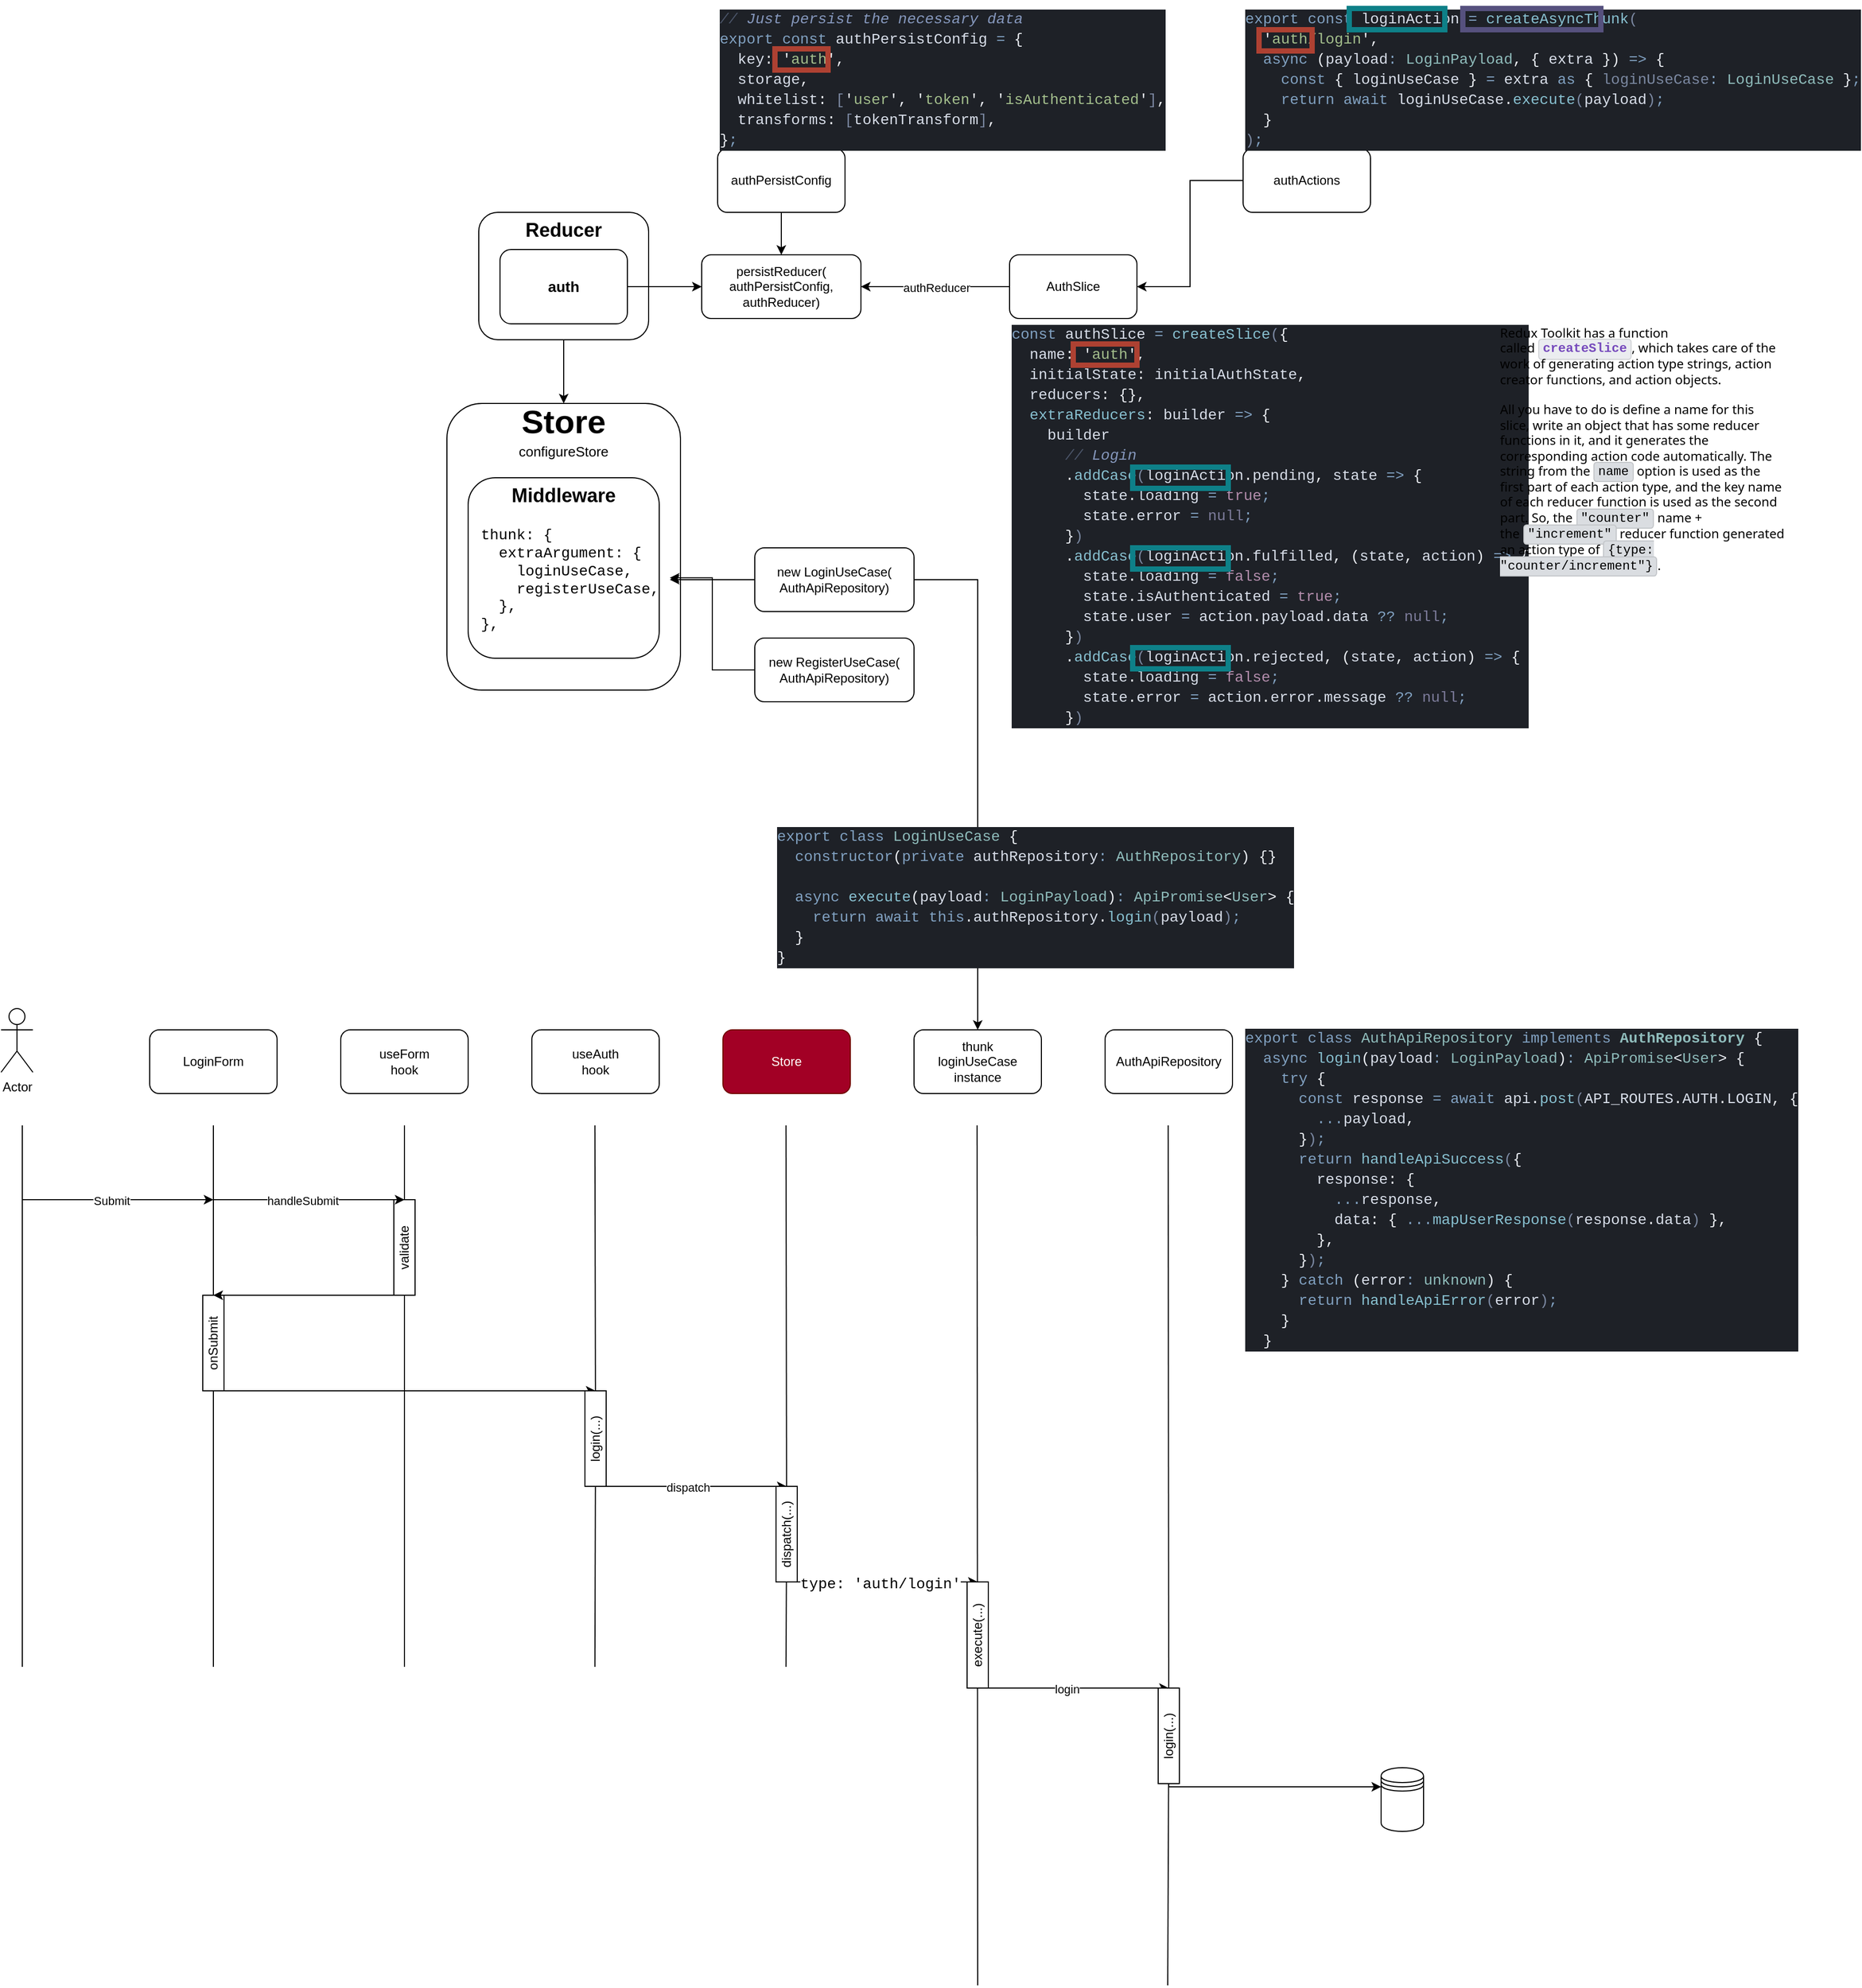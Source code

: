<mxfile version="27.0.9">
  <diagram name="Page-1" id="r7LwVea45-ziTJ3iF5NH">
    <mxGraphModel dx="1942" dy="3618" grid="1" gridSize="10" guides="1" tooltips="1" connect="1" arrows="1" fold="1" page="1" pageScale="1" pageWidth="827" pageHeight="1169" math="0" shadow="0">
      <root>
        <mxCell id="0" />
        <mxCell id="1" parent="0" />
        <mxCell id="aeGjRWzs8yw3ERXhmYGt-78" style="edgeStyle=orthogonalEdgeStyle;rounded=0;orthogonalLoop=1;jettySize=auto;html=1;exitX=1;exitY=0.5;exitDx=0;exitDy=0;" edge="1" parent="1" source="aeGjRWzs8yw3ERXhmYGt-46" target="aeGjRWzs8yw3ERXhmYGt-24">
          <mxGeometry relative="1" as="geometry" />
        </mxCell>
        <mxCell id="aeGjRWzs8yw3ERXhmYGt-1" value="useForm&lt;br&gt;hook" style="rounded=1;whiteSpace=wrap;html=1;" vertex="1" parent="1">
          <mxGeometry x="440" y="120" width="120" height="60" as="geometry" />
        </mxCell>
        <mxCell id="aeGjRWzs8yw3ERXhmYGt-2" value="Actor" style="shape=umlActor;verticalLabelPosition=bottom;verticalAlign=top;html=1;outlineConnect=0;" vertex="1" parent="1">
          <mxGeometry x="120" y="100" width="30" height="60" as="geometry" />
        </mxCell>
        <mxCell id="aeGjRWzs8yw3ERXhmYGt-4" value="" style="endArrow=none;html=1;rounded=0;" edge="1" parent="1">
          <mxGeometry width="50" height="50" relative="1" as="geometry">
            <mxPoint x="500" y="720" as="sourcePoint" />
            <mxPoint x="500" y="210" as="targetPoint" />
          </mxGeometry>
        </mxCell>
        <mxCell id="aeGjRWzs8yw3ERXhmYGt-3" value="" style="endArrow=none;html=1;rounded=0;" edge="1" parent="1" source="aeGjRWzs8yw3ERXhmYGt-13">
          <mxGeometry width="50" height="50" relative="1" as="geometry">
            <mxPoint x="320" y="720" as="sourcePoint" />
            <mxPoint x="320" y="210" as="targetPoint" />
          </mxGeometry>
        </mxCell>
        <mxCell id="aeGjRWzs8yw3ERXhmYGt-5" value="" style="endArrow=none;html=1;rounded=0;" edge="1" parent="1">
          <mxGeometry width="50" height="50" relative="1" as="geometry">
            <mxPoint x="140" y="720" as="sourcePoint" />
            <mxPoint x="140" y="210" as="targetPoint" />
          </mxGeometry>
        </mxCell>
        <mxCell id="aeGjRWzs8yw3ERXhmYGt-6" value="" style="endArrow=classic;html=1;rounded=0;" edge="1" parent="1">
          <mxGeometry width="50" height="50" relative="1" as="geometry">
            <mxPoint x="140" y="280" as="sourcePoint" />
            <mxPoint x="320" y="280" as="targetPoint" />
          </mxGeometry>
        </mxCell>
        <mxCell id="aeGjRWzs8yw3ERXhmYGt-7" value="Submit" style="edgeLabel;html=1;align=center;verticalAlign=middle;resizable=0;points=[];" vertex="1" connectable="0" parent="aeGjRWzs8yw3ERXhmYGt-6">
          <mxGeometry x="-0.067" y="-1" relative="1" as="geometry">
            <mxPoint as="offset" />
          </mxGeometry>
        </mxCell>
        <mxCell id="aeGjRWzs8yw3ERXhmYGt-8" value="LoginForm" style="rounded=1;whiteSpace=wrap;html=1;" vertex="1" parent="1">
          <mxGeometry x="260" y="120" width="120" height="60" as="geometry" />
        </mxCell>
        <mxCell id="aeGjRWzs8yw3ERXhmYGt-9" value="validate" style="rounded=0;whiteSpace=wrap;html=1;horizontal=0;" vertex="1" parent="1">
          <mxGeometry x="490" y="280" width="20" height="90" as="geometry" />
        </mxCell>
        <mxCell id="aeGjRWzs8yw3ERXhmYGt-10" value="" style="endArrow=classic;html=1;rounded=0;" edge="1" parent="1">
          <mxGeometry width="50" height="50" relative="1" as="geometry">
            <mxPoint x="320" y="280" as="sourcePoint" />
            <mxPoint x="500" y="280" as="targetPoint" />
          </mxGeometry>
        </mxCell>
        <mxCell id="aeGjRWzs8yw3ERXhmYGt-11" value="handleSubmit" style="edgeLabel;html=1;align=center;verticalAlign=middle;resizable=0;points=[];" vertex="1" connectable="0" parent="aeGjRWzs8yw3ERXhmYGt-10">
          <mxGeometry x="-0.067" y="-1" relative="1" as="geometry">
            <mxPoint as="offset" />
          </mxGeometry>
        </mxCell>
        <mxCell id="aeGjRWzs8yw3ERXhmYGt-12" value="" style="endArrow=none;html=1;rounded=0;" edge="1" parent="1" target="aeGjRWzs8yw3ERXhmYGt-13">
          <mxGeometry width="50" height="50" relative="1" as="geometry">
            <mxPoint x="320" y="720" as="sourcePoint" />
            <mxPoint x="320" y="210" as="targetPoint" />
          </mxGeometry>
        </mxCell>
        <mxCell id="aeGjRWzs8yw3ERXhmYGt-13" value="onSubmit" style="rounded=0;whiteSpace=wrap;html=1;horizontal=0;" vertex="1" parent="1">
          <mxGeometry x="310" y="370" width="20" height="90" as="geometry" />
        </mxCell>
        <mxCell id="aeGjRWzs8yw3ERXhmYGt-14" value="" style="endArrow=classic;html=1;rounded=0;exitX=0.5;exitY=1;exitDx=0;exitDy=0;" edge="1" parent="1" source="aeGjRWzs8yw3ERXhmYGt-13">
          <mxGeometry width="50" height="50" relative="1" as="geometry">
            <mxPoint x="270" y="280" as="sourcePoint" />
            <mxPoint x="680" y="460" as="targetPoint" />
          </mxGeometry>
        </mxCell>
        <mxCell id="aeGjRWzs8yw3ERXhmYGt-16" value="useAuth&lt;br&gt;hook" style="rounded=1;whiteSpace=wrap;html=1;" vertex="1" parent="1">
          <mxGeometry x="620" y="120" width="120" height="60" as="geometry" />
        </mxCell>
        <mxCell id="aeGjRWzs8yw3ERXhmYGt-17" value="" style="endArrow=none;html=1;rounded=0;" edge="1" parent="1" source="aeGjRWzs8yw3ERXhmYGt-81">
          <mxGeometry width="50" height="50" relative="1" as="geometry">
            <mxPoint x="679.41" y="720" as="sourcePoint" />
            <mxPoint x="679.41" y="210" as="targetPoint" />
          </mxGeometry>
        </mxCell>
        <mxCell id="aeGjRWzs8yw3ERXhmYGt-19" value="" style="endArrow=classic;html=1;rounded=0;" edge="1" parent="1">
          <mxGeometry width="50" height="50" relative="1" as="geometry">
            <mxPoint x="680" y="550" as="sourcePoint" />
            <mxPoint x="860" y="550" as="targetPoint" />
          </mxGeometry>
        </mxCell>
        <mxCell id="aeGjRWzs8yw3ERXhmYGt-94" value="dispatch" style="edgeLabel;html=1;align=center;verticalAlign=middle;resizable=0;points=[];" vertex="1" connectable="0" parent="aeGjRWzs8yw3ERXhmYGt-19">
          <mxGeometry x="-0.033" y="-1" relative="1" as="geometry">
            <mxPoint as="offset" />
          </mxGeometry>
        </mxCell>
        <mxCell id="aeGjRWzs8yw3ERXhmYGt-24" value="thunk&lt;br&gt;loginUseCase instance" style="rounded=1;whiteSpace=wrap;html=1;" vertex="1" parent="1">
          <mxGeometry x="980" y="120" width="120" height="60" as="geometry" />
        </mxCell>
        <mxCell id="aeGjRWzs8yw3ERXhmYGt-25" value="" style="endArrow=none;html=1;rounded=0;" edge="1" parent="1">
          <mxGeometry width="50" height="50" relative="1" as="geometry">
            <mxPoint x="1040" y="1020" as="sourcePoint" />
            <mxPoint x="1039.41" y="210" as="targetPoint" />
          </mxGeometry>
        </mxCell>
        <mxCell id="aeGjRWzs8yw3ERXhmYGt-26" value="AuthApiRepository" style="rounded=1;whiteSpace=wrap;html=1;" vertex="1" parent="1">
          <mxGeometry x="1160" y="120" width="120" height="60" as="geometry" />
        </mxCell>
        <mxCell id="aeGjRWzs8yw3ERXhmYGt-27" value="" style="endArrow=none;html=1;rounded=0;" edge="1" parent="1" source="aeGjRWzs8yw3ERXhmYGt-89">
          <mxGeometry width="50" height="50" relative="1" as="geometry">
            <mxPoint x="1219" y="1020" as="sourcePoint" />
            <mxPoint x="1219.41" y="210" as="targetPoint" />
          </mxGeometry>
        </mxCell>
        <mxCell id="aeGjRWzs8yw3ERXhmYGt-28" value="" style="endArrow=classic;html=1;rounded=0;" edge="1" parent="1">
          <mxGeometry width="50" height="50" relative="1" as="geometry">
            <mxPoint x="1040" y="740" as="sourcePoint" />
            <mxPoint x="1220" y="740" as="targetPoint" />
          </mxGeometry>
        </mxCell>
        <mxCell id="aeGjRWzs8yw3ERXhmYGt-29" value="login" style="edgeLabel;html=1;align=center;verticalAlign=middle;resizable=0;points=[];" vertex="1" connectable="0" parent="aeGjRWzs8yw3ERXhmYGt-28">
          <mxGeometry x="-0.067" y="-1" relative="1" as="geometry">
            <mxPoint as="offset" />
          </mxGeometry>
        </mxCell>
        <mxCell id="aeGjRWzs8yw3ERXhmYGt-30" value="" style="endArrow=classic;html=1;rounded=0;exitX=0.5;exitY=1;exitDx=0;exitDy=0;" edge="1" parent="1" source="aeGjRWzs8yw3ERXhmYGt-9">
          <mxGeometry width="50" height="50" relative="1" as="geometry">
            <mxPoint x="500" y="370" as="sourcePoint" />
            <mxPoint x="320" y="370" as="targetPoint" />
          </mxGeometry>
        </mxCell>
        <mxCell id="aeGjRWzs8yw3ERXhmYGt-32" style="edgeStyle=orthogonalEdgeStyle;rounded=0;orthogonalLoop=1;jettySize=auto;html=1;exitX=0;exitY=0.5;exitDx=0;exitDy=0;entryX=1;entryY=0.5;entryDx=0;entryDy=0;" edge="1" parent="1" source="aeGjRWzs8yw3ERXhmYGt-34" target="aeGjRWzs8yw3ERXhmYGt-38">
          <mxGeometry relative="1" as="geometry" />
        </mxCell>
        <mxCell id="aeGjRWzs8yw3ERXhmYGt-33" value="authReducer" style="edgeLabel;html=1;align=center;verticalAlign=middle;resizable=0;points=[];" vertex="1" connectable="0" parent="aeGjRWzs8yw3ERXhmYGt-32">
          <mxGeometry x="-0.014" y="1" relative="1" as="geometry">
            <mxPoint as="offset" />
          </mxGeometry>
        </mxCell>
        <mxCell id="aeGjRWzs8yw3ERXhmYGt-34" value="AuthSlice" style="rounded=1;whiteSpace=wrap;html=1;" vertex="1" parent="1">
          <mxGeometry x="1070" y="-610" width="120" height="60" as="geometry" />
        </mxCell>
        <mxCell id="aeGjRWzs8yw3ERXhmYGt-35" style="edgeStyle=orthogonalEdgeStyle;rounded=0;orthogonalLoop=1;jettySize=auto;html=1;exitX=0.5;exitY=1;exitDx=0;exitDy=0;entryX=0.5;entryY=0;entryDx=0;entryDy=0;" edge="1" parent="1" source="aeGjRWzs8yw3ERXhmYGt-36" target="aeGjRWzs8yw3ERXhmYGt-38">
          <mxGeometry relative="1" as="geometry" />
        </mxCell>
        <mxCell id="aeGjRWzs8yw3ERXhmYGt-36" value="authPersistConfig" style="rounded=1;whiteSpace=wrap;html=1;" vertex="1" parent="1">
          <mxGeometry x="795" y="-710" width="120" height="60" as="geometry" />
        </mxCell>
        <mxCell id="aeGjRWzs8yw3ERXhmYGt-37" value="&lt;div style=&quot;line-height: 70%;&quot;&gt;Store&lt;br&gt;&lt;font style=&quot;font-size: 13px; font-weight: normal; line-height: 70%;&quot;&gt;configureStore&lt;/font&gt;&lt;/div&gt;" style="rounded=1;whiteSpace=wrap;html=1;verticalAlign=top;fontStyle=1;fontSize=31;" vertex="1" parent="1">
          <mxGeometry x="540" y="-470" width="220" height="270" as="geometry" />
        </mxCell>
        <mxCell id="aeGjRWzs8yw3ERXhmYGt-38" value="persistReducer(&lt;br&gt;authPersistConfig,&lt;br&gt;authReducer)" style="rounded=1;whiteSpace=wrap;html=1;" vertex="1" parent="1">
          <mxGeometry x="780" y="-610" width="150" height="60" as="geometry" />
        </mxCell>
        <mxCell id="aeGjRWzs8yw3ERXhmYGt-39" style="edgeStyle=orthogonalEdgeStyle;rounded=0;orthogonalLoop=1;jettySize=auto;html=1;exitX=0.5;exitY=1;exitDx=0;exitDy=0;entryX=0.5;entryY=0;entryDx=0;entryDy=0;" edge="1" parent="1" source="aeGjRWzs8yw3ERXhmYGt-40" target="aeGjRWzs8yw3ERXhmYGt-37">
          <mxGeometry relative="1" as="geometry" />
        </mxCell>
        <mxCell id="aeGjRWzs8yw3ERXhmYGt-40" value="Reducer" style="rounded=1;whiteSpace=wrap;html=1;verticalAlign=top;fontStyle=1;fontSize=18;" vertex="1" parent="1">
          <mxGeometry x="570" y="-650" width="160" height="120" as="geometry" />
        </mxCell>
        <mxCell id="aeGjRWzs8yw3ERXhmYGt-41" style="edgeStyle=orthogonalEdgeStyle;rounded=0;orthogonalLoop=1;jettySize=auto;html=1;exitX=1;exitY=0.5;exitDx=0;exitDy=0;entryX=0;entryY=0.5;entryDx=0;entryDy=0;" edge="1" parent="1" source="aeGjRWzs8yw3ERXhmYGt-42" target="aeGjRWzs8yw3ERXhmYGt-38">
          <mxGeometry relative="1" as="geometry" />
        </mxCell>
        <mxCell id="aeGjRWzs8yw3ERXhmYGt-42" value="&lt;b&gt;&lt;font style=&quot;font-size: 14px;&quot;&gt;auth&lt;/font&gt;&lt;/b&gt;" style="rounded=1;whiteSpace=wrap;html=1;" vertex="1" parent="1">
          <mxGeometry x="590" y="-615" width="120" height="70" as="geometry" />
        </mxCell>
        <mxCell id="aeGjRWzs8yw3ERXhmYGt-43" value="Middleware" style="rounded=1;whiteSpace=wrap;html=1;verticalAlign=top;fontStyle=1;fontSize=18;" vertex="1" parent="1">
          <mxGeometry x="560" y="-400" width="180" height="170" as="geometry" />
        </mxCell>
        <mxCell id="aeGjRWzs8yw3ERXhmYGt-45" style="edgeStyle=orthogonalEdgeStyle;rounded=0;orthogonalLoop=1;jettySize=auto;html=1;exitX=0;exitY=0.5;exitDx=0;exitDy=0;" edge="1" parent="1" source="aeGjRWzs8yw3ERXhmYGt-46" target="aeGjRWzs8yw3ERXhmYGt-65">
          <mxGeometry relative="1" as="geometry">
            <mxPoint x="840" y="-400" as="targetPoint" />
          </mxGeometry>
        </mxCell>
        <mxCell id="aeGjRWzs8yw3ERXhmYGt-46" value="new LoginUseCase(&lt;br&gt;AuthApiRepository)" style="rounded=1;whiteSpace=wrap;html=1;" vertex="1" parent="1">
          <mxGeometry x="830" y="-334" width="150" height="60" as="geometry" />
        </mxCell>
        <mxCell id="aeGjRWzs8yw3ERXhmYGt-47" style="edgeStyle=orthogonalEdgeStyle;rounded=0;orthogonalLoop=1;jettySize=auto;html=1;exitX=0;exitY=0.5;exitDx=0;exitDy=0;entryX=1;entryY=0.5;entryDx=0;entryDy=0;" edge="1" parent="1" source="aeGjRWzs8yw3ERXhmYGt-48" target="aeGjRWzs8yw3ERXhmYGt-34">
          <mxGeometry relative="1" as="geometry" />
        </mxCell>
        <mxCell id="aeGjRWzs8yw3ERXhmYGt-48" value="authActions" style="rounded=1;whiteSpace=wrap;html=1;" vertex="1" parent="1">
          <mxGeometry x="1290" y="-710" width="120" height="60" as="geometry" />
        </mxCell>
        <mxCell id="aeGjRWzs8yw3ERXhmYGt-49" value="&lt;div style=&quot;color: rgb(123, 136, 161); background-color: rgb(30, 33, 39); font-family: Consolas, &amp;quot;Courier New&amp;quot;, monospace; font-size: 14px; line-height: 19px; white-space-collapse: preserve;&quot;&gt;&lt;div&gt;&lt;span style=&quot;color: #81a1c1;&quot;&gt;const&lt;/span&gt; &lt;span style=&quot;color: #d8dee9;&quot;&gt;authSlice&lt;/span&gt; &lt;span style=&quot;color: #81a1c1;&quot;&gt;=&lt;/span&gt; &lt;span style=&quot;color: #88c0d0;&quot;&gt;createSlice&lt;/span&gt;(&lt;span style=&quot;color: #eceff4;&quot;&gt;{&lt;/span&gt;&lt;/div&gt;&lt;div&gt;&amp;nbsp; &lt;span style=&quot;color: #d8dee9;&quot;&gt;name&lt;/span&gt;&lt;span style=&quot;color: #eceff4;&quot;&gt;:&lt;/span&gt; &lt;span style=&quot;color: #eceff4;&quot;&gt;&#39;&lt;/span&gt;&lt;span style=&quot;color: #a3be8c;&quot;&gt;auth&lt;/span&gt;&lt;span style=&quot;color: #eceff4;&quot;&gt;&#39;&lt;/span&gt;&lt;span style=&quot;color: #eceff4;&quot;&gt;,&lt;/span&gt;&lt;/div&gt;&lt;div&gt;&amp;nbsp; &lt;span style=&quot;color: #d8dee9;&quot;&gt;initialState&lt;/span&gt;&lt;span style=&quot;color: #eceff4;&quot;&gt;:&lt;/span&gt; &lt;span style=&quot;color: #d8dee9;&quot;&gt;initialAuthState&lt;/span&gt;&lt;span style=&quot;color: #eceff4;&quot;&gt;,&lt;/span&gt;&lt;/div&gt;&lt;div&gt;&amp;nbsp; &lt;span style=&quot;color: #d8dee9;&quot;&gt;reducers&lt;/span&gt;&lt;span style=&quot;color: #eceff4;&quot;&gt;:&lt;/span&gt; &lt;span style=&quot;color: #eceff4;&quot;&gt;{},&lt;/span&gt;&lt;/div&gt;&lt;div&gt;&amp;nbsp; &lt;span style=&quot;color: #88c0d0;&quot;&gt;extraReducers&lt;/span&gt;&lt;span style=&quot;color: #eceff4;&quot;&gt;:&lt;/span&gt; &lt;span style=&quot;color: #d8dee9;&quot;&gt;builder&lt;/span&gt; &lt;span style=&quot;color: #81a1c1;&quot;&gt;=&amp;gt;&lt;/span&gt; &lt;span style=&quot;color: #eceff4;&quot;&gt;{&lt;/span&gt;&lt;/div&gt;&lt;div&gt;&amp;nbsp; &amp;nbsp; &lt;span style=&quot;color: #d8dee9;&quot;&gt;builder&lt;/span&gt;&lt;/div&gt;&lt;div&gt;&lt;span style=&quot;color: #eceff4;&quot;&gt;&amp;nbsp; &amp;nbsp; &amp;nbsp; &lt;/span&gt;&lt;span style=&quot;color: #4c566a;font-style: italic;&quot;&gt;//&lt;/span&gt;&lt;span style=&quot;color: #8597bc;font-style: italic;&quot;&gt; Login&lt;/span&gt;&lt;/div&gt;&lt;div&gt;&amp;nbsp; &amp;nbsp; &amp;nbsp; &lt;span style=&quot;color: #eceff4;&quot;&gt;.&lt;/span&gt;&lt;span style=&quot;color: #88c0d0;&quot;&gt;addCase&lt;/span&gt;(&lt;span style=&quot;color: #d8dee9;&quot;&gt;loginAction&lt;/span&gt;&lt;span style=&quot;color: #eceff4;&quot;&gt;.&lt;/span&gt;&lt;span style=&quot;color: #d8dee9;&quot;&gt;pending&lt;/span&gt;&lt;span style=&quot;color: #eceff4;&quot;&gt;,&lt;/span&gt; &lt;span style=&quot;color: #d8dee9;&quot;&gt;state&lt;/span&gt; &lt;span style=&quot;color: #81a1c1;&quot;&gt;=&amp;gt;&lt;/span&gt; &lt;span style=&quot;color: #eceff4;&quot;&gt;{&lt;/span&gt;&lt;/div&gt;&lt;div&gt;&amp;nbsp; &amp;nbsp; &amp;nbsp; &amp;nbsp; &lt;span style=&quot;color: #d8dee9;&quot;&gt;state&lt;/span&gt;&lt;span style=&quot;color: #eceff4;&quot;&gt;.&lt;/span&gt;&lt;span style=&quot;color: #d8dee9;&quot;&gt;loading&lt;/span&gt; &lt;span style=&quot;color: #81a1c1;&quot;&gt;=&lt;/span&gt; &lt;span style=&quot;color: #b48ead;&quot;&gt;true&lt;/span&gt;&lt;span style=&quot;color: #81a1c1;&quot;&gt;;&lt;/span&gt;&lt;/div&gt;&lt;div&gt;&amp;nbsp; &amp;nbsp; &amp;nbsp; &amp;nbsp; &lt;span style=&quot;color: #d8dee9;&quot;&gt;state&lt;/span&gt;&lt;span style=&quot;color: #eceff4;&quot;&gt;.&lt;/span&gt;&lt;span style=&quot;color: #d8dee9;&quot;&gt;error&lt;/span&gt; &lt;span style=&quot;color: #81a1c1;&quot;&gt;=&lt;/span&gt; &lt;span style=&quot;color: #7d7c9b;&quot;&gt;null&lt;/span&gt;&lt;span style=&quot;color: #81a1c1;&quot;&gt;;&lt;/span&gt;&lt;/div&gt;&lt;div&gt;&amp;nbsp; &amp;nbsp; &amp;nbsp; &lt;span style=&quot;color: #eceff4;&quot;&gt;}&lt;/span&gt;)&lt;/div&gt;&lt;div&gt;&amp;nbsp; &amp;nbsp; &amp;nbsp; &lt;span style=&quot;color: #eceff4;&quot;&gt;.&lt;/span&gt;&lt;span style=&quot;color: #88c0d0;&quot;&gt;addCase&lt;/span&gt;(&lt;span style=&quot;color: #d8dee9;&quot;&gt;loginAction&lt;/span&gt;&lt;span style=&quot;color: #eceff4;&quot;&gt;.&lt;/span&gt;&lt;span style=&quot;color: #d8dee9;&quot;&gt;fulfilled&lt;/span&gt;&lt;span style=&quot;color: #eceff4;&quot;&gt;,&lt;/span&gt; &lt;span style=&quot;color: #eceff4;&quot;&gt;(&lt;/span&gt;&lt;span style=&quot;color: #d8dee9;&quot;&gt;state&lt;/span&gt;&lt;span style=&quot;color: #eceff4;&quot;&gt;,&lt;/span&gt; &lt;span style=&quot;color: #d8dee9;&quot;&gt;action&lt;/span&gt;&lt;span style=&quot;color: #eceff4;&quot;&gt;)&lt;/span&gt; &lt;span style=&quot;color: #81a1c1;&quot;&gt;=&amp;gt;&lt;/span&gt; &lt;span style=&quot;color: #eceff4;&quot;&gt;{&lt;/span&gt;&lt;/div&gt;&lt;div&gt;&amp;nbsp; &amp;nbsp; &amp;nbsp; &amp;nbsp; &lt;span style=&quot;color: #d8dee9;&quot;&gt;state&lt;/span&gt;&lt;span style=&quot;color: #eceff4;&quot;&gt;.&lt;/span&gt;&lt;span style=&quot;color: #d8dee9;&quot;&gt;loading&lt;/span&gt; &lt;span style=&quot;color: #81a1c1;&quot;&gt;=&lt;/span&gt; &lt;span style=&quot;color: #b48ead;&quot;&gt;false&lt;/span&gt;&lt;span style=&quot;color: #81a1c1;&quot;&gt;;&lt;/span&gt;&lt;/div&gt;&lt;div&gt;&amp;nbsp; &amp;nbsp; &amp;nbsp; &amp;nbsp; &lt;span style=&quot;color: #d8dee9;&quot;&gt;state&lt;/span&gt;&lt;span style=&quot;color: #eceff4;&quot;&gt;.&lt;/span&gt;&lt;span style=&quot;color: #d8dee9;&quot;&gt;isAuthenticated&lt;/span&gt; &lt;span style=&quot;color: #81a1c1;&quot;&gt;=&lt;/span&gt; &lt;span style=&quot;color: #b48ead;&quot;&gt;true&lt;/span&gt;&lt;span style=&quot;color: #81a1c1;&quot;&gt;;&lt;/span&gt;&lt;/div&gt;&lt;div&gt;&amp;nbsp; &amp;nbsp; &amp;nbsp; &amp;nbsp; &lt;span style=&quot;color: #d8dee9;&quot;&gt;state&lt;/span&gt;&lt;span style=&quot;color: #eceff4;&quot;&gt;.&lt;/span&gt;&lt;span style=&quot;color: #d8dee9;&quot;&gt;user&lt;/span&gt; &lt;span style=&quot;color: #81a1c1;&quot;&gt;=&lt;/span&gt; &lt;span style=&quot;color: #d8dee9;&quot;&gt;action&lt;/span&gt;&lt;span style=&quot;color: #eceff4;&quot;&gt;.&lt;/span&gt;&lt;span style=&quot;color: #d8dee9;&quot;&gt;payload&lt;/span&gt;&lt;span style=&quot;color: #eceff4;&quot;&gt;.&lt;/span&gt;&lt;span style=&quot;color: #d8dee9;&quot;&gt;data&lt;/span&gt; &lt;span style=&quot;color: #81a1c1;&quot;&gt;??&lt;/span&gt; &lt;span style=&quot;color: #7d7c9b;&quot;&gt;null&lt;/span&gt;&lt;span style=&quot;color: #81a1c1;&quot;&gt;;&lt;/span&gt;&lt;/div&gt;&lt;div&gt;&amp;nbsp; &amp;nbsp; &amp;nbsp; &lt;span style=&quot;color: #eceff4;&quot;&gt;}&lt;/span&gt;)&lt;/div&gt;&lt;div&gt;&amp;nbsp; &amp;nbsp; &amp;nbsp; &lt;span style=&quot;color: #eceff4;&quot;&gt;.&lt;/span&gt;&lt;span style=&quot;color: #88c0d0;&quot;&gt;addCase&lt;/span&gt;(&lt;span style=&quot;color: #d8dee9;&quot;&gt;loginAction&lt;/span&gt;&lt;span style=&quot;color: #eceff4;&quot;&gt;.&lt;/span&gt;&lt;span style=&quot;color: #d8dee9;&quot;&gt;rejected&lt;/span&gt;&lt;span style=&quot;color: #eceff4;&quot;&gt;,&lt;/span&gt; &lt;span style=&quot;color: #eceff4;&quot;&gt;(&lt;/span&gt;&lt;span style=&quot;color: #d8dee9;&quot;&gt;state&lt;/span&gt;&lt;span style=&quot;color: #eceff4;&quot;&gt;,&lt;/span&gt; &lt;span style=&quot;color: #d8dee9;&quot;&gt;action&lt;/span&gt;&lt;span style=&quot;color: #eceff4;&quot;&gt;)&lt;/span&gt; &lt;span style=&quot;color: #81a1c1;&quot;&gt;=&amp;gt;&lt;/span&gt; &lt;span style=&quot;color: #eceff4;&quot;&gt;{&lt;/span&gt;&lt;/div&gt;&lt;div&gt;&amp;nbsp; &amp;nbsp; &amp;nbsp; &amp;nbsp; &lt;span style=&quot;color: #d8dee9;&quot;&gt;state&lt;/span&gt;&lt;span style=&quot;color: #eceff4;&quot;&gt;.&lt;/span&gt;&lt;span style=&quot;color: #d8dee9;&quot;&gt;loading&lt;/span&gt; &lt;span style=&quot;color: #81a1c1;&quot;&gt;=&lt;/span&gt; &lt;span style=&quot;color: #b48ead;&quot;&gt;false&lt;/span&gt;&lt;span style=&quot;color: #81a1c1;&quot;&gt;;&lt;/span&gt;&lt;/div&gt;&lt;div&gt;&amp;nbsp; &amp;nbsp; &amp;nbsp; &amp;nbsp; &lt;span style=&quot;color: #d8dee9;&quot;&gt;state&lt;/span&gt;&lt;span style=&quot;color: #eceff4;&quot;&gt;.&lt;/span&gt;&lt;span style=&quot;color: #d8dee9;&quot;&gt;error&lt;/span&gt; &lt;span style=&quot;color: #81a1c1;&quot;&gt;=&lt;/span&gt; &lt;span style=&quot;color: #d8dee9;&quot;&gt;action&lt;/span&gt;&lt;span style=&quot;color: #eceff4;&quot;&gt;.&lt;/span&gt;&lt;span style=&quot;color: #d8dee9;&quot;&gt;error&lt;/span&gt;&lt;span style=&quot;color: #eceff4;&quot;&gt;.&lt;/span&gt;&lt;span style=&quot;color: #d8dee9;&quot;&gt;message&lt;/span&gt; &lt;span style=&quot;color: #81a1c1;&quot;&gt;??&lt;/span&gt; &lt;span style=&quot;color: #7d7c9b;&quot;&gt;null&lt;/span&gt;&lt;span style=&quot;color: #81a1c1;&quot;&gt;;&lt;/span&gt;&lt;/div&gt;&lt;div&gt;&amp;nbsp; &amp;nbsp; &amp;nbsp; &lt;span style=&quot;color: #eceff4;&quot;&gt;}&lt;/span&gt;)&lt;/div&gt;&lt;/div&gt;" style="text;html=1;align=left;verticalAlign=middle;resizable=0;points=[];autosize=1;strokeColor=none;fillColor=none;" vertex="1" parent="1">
          <mxGeometry x="1070" y="-550" width="470" height="390" as="geometry" />
        </mxCell>
        <mxCell id="aeGjRWzs8yw3ERXhmYGt-50" value="&lt;div style=&quot;color: rgb(123, 136, 161); background-color: rgb(30, 33, 39); font-family: Consolas, &amp;quot;Courier New&amp;quot;, monospace; font-size: 14px; line-height: 19px; white-space-collapse: preserve;&quot;&gt;&lt;div&gt;&lt;span style=&quot;color: #81a1c1;&quot;&gt;export&lt;/span&gt; &lt;span style=&quot;color: #81a1c1;&quot;&gt;const&lt;/span&gt; &lt;span style=&quot;color: #d8dee9;&quot;&gt;loginAction&lt;/span&gt; &lt;span style=&quot;color: #81a1c1;&quot;&gt;=&lt;/span&gt; &lt;span style=&quot;color: #88c0d0;&quot;&gt;createAsyncThunk&lt;/span&gt;(&lt;/div&gt;&lt;div&gt;&amp;nbsp; &lt;span style=&quot;color: #eceff4;&quot;&gt;&#39;&lt;/span&gt;&lt;span style=&quot;color: #a3be8c;&quot;&gt;auth/login&lt;/span&gt;&lt;span style=&quot;color: #eceff4;&quot;&gt;&#39;&lt;/span&gt;&lt;span style=&quot;color: #eceff4;&quot;&gt;,&lt;/span&gt;&lt;/div&gt;&lt;div&gt;&amp;nbsp; &lt;span style=&quot;color: #81a1c1;&quot;&gt;async&lt;/span&gt; &lt;span style=&quot;color: #eceff4;&quot;&gt;(&lt;/span&gt;&lt;span style=&quot;color: #d8dee9;&quot;&gt;payload&lt;/span&gt;&lt;span style=&quot;color: #81a1c1;&quot;&gt;:&lt;/span&gt; &lt;span style=&quot;color: #8fbcbb;&quot;&gt;LoginPayload&lt;/span&gt;&lt;span style=&quot;color: #eceff4;&quot;&gt;,&lt;/span&gt; &lt;span style=&quot;color: #eceff4;&quot;&gt;{&lt;/span&gt; &lt;span style=&quot;color: #d8dee9;&quot;&gt;extra&lt;/span&gt; &lt;span style=&quot;color: #eceff4;&quot;&gt;})&lt;/span&gt; &lt;span style=&quot;color: #81a1c1;&quot;&gt;=&amp;gt;&lt;/span&gt; &lt;span style=&quot;color: #eceff4;&quot;&gt;{&lt;/span&gt;&lt;/div&gt;&lt;div&gt;&amp;nbsp; &amp;nbsp; &lt;span style=&quot;color: #81a1c1;&quot;&gt;const&lt;/span&gt; &lt;span style=&quot;color: #eceff4;&quot;&gt;{&lt;/span&gt; &lt;span style=&quot;color: #d8dee9;&quot;&gt;loginUseCase&lt;/span&gt; &lt;span style=&quot;color: #eceff4;&quot;&gt;}&lt;/span&gt; &lt;span style=&quot;color: #81a1c1;&quot;&gt;=&lt;/span&gt; &lt;span style=&quot;color: #d8dee9;&quot;&gt;extra&lt;/span&gt; &lt;span style=&quot;color: #81a1c1;&quot;&gt;as&lt;/span&gt; &lt;span style=&quot;color: #eceff4;&quot;&gt;{&lt;/span&gt; loginUseCase&lt;span style=&quot;color: #81a1c1;&quot;&gt;:&lt;/span&gt; &lt;span style=&quot;color: #8fbcbb;&quot;&gt;LoginUseCase&lt;/span&gt; &lt;span style=&quot;color: #eceff4;&quot;&gt;}&lt;/span&gt;&lt;span style=&quot;color: #81a1c1;&quot;&gt;;&lt;/span&gt;&lt;/div&gt;&lt;div&gt;&amp;nbsp; &amp;nbsp; &lt;span style=&quot;color: #81a1c1;&quot;&gt;return&lt;/span&gt; &lt;span style=&quot;color: #81a1c1;&quot;&gt;await&lt;/span&gt; &lt;span style=&quot;color: #d8dee9;&quot;&gt;loginUseCase&lt;/span&gt;&lt;span style=&quot;color: #eceff4;&quot;&gt;.&lt;/span&gt;&lt;span style=&quot;color: #88c0d0;&quot;&gt;execute&lt;/span&gt;(&lt;span style=&quot;color: #d8dee9;&quot;&gt;payload&lt;/span&gt;)&lt;span style=&quot;color: #81a1c1;&quot;&gt;;&lt;/span&gt;&lt;/div&gt;&lt;div&gt;&amp;nbsp; &lt;span style=&quot;color: #eceff4;&quot;&gt;}&lt;/span&gt;&lt;/div&gt;&lt;div&gt;)&lt;span style=&quot;color: #81a1c1;&quot;&gt;;&lt;/span&gt;&lt;/div&gt;&lt;/div&gt;" style="text;html=1;align=left;verticalAlign=middle;resizable=0;points=[];autosize=1;strokeColor=none;fillColor=none;" vertex="1" parent="1">
          <mxGeometry x="1290" y="-850" width="550" height="150" as="geometry" />
        </mxCell>
        <mxCell id="aeGjRWzs8yw3ERXhmYGt-51" value="&lt;div style=&quot;color: rgb(123, 136, 161); background-color: rgb(30, 33, 39); font-family: Consolas, &amp;quot;Courier New&amp;quot;, monospace; font-size: 14px; line-height: 19px; white-space-collapse: preserve;&quot;&gt;&lt;div&gt;&lt;span style=&quot;color: #4c566a;font-style: italic;&quot;&gt;//&lt;/span&gt;&lt;span style=&quot;color: #8597bc;font-style: italic;&quot;&gt; Just persist the necessary data&lt;/span&gt;&lt;/div&gt;&lt;div&gt;&lt;span style=&quot;color: #81a1c1;&quot;&gt;export&lt;/span&gt; &lt;span style=&quot;color: #81a1c1;&quot;&gt;const&lt;/span&gt; &lt;span style=&quot;color: #d8dee9;&quot;&gt;authPersistConfig&lt;/span&gt; &lt;span style=&quot;color: #81a1c1;&quot;&gt;=&lt;/span&gt; &lt;span style=&quot;color: #eceff4;&quot;&gt;{&lt;/span&gt;&lt;/div&gt;&lt;div&gt;&amp;nbsp; &lt;span style=&quot;color: #d8dee9;&quot;&gt;key&lt;/span&gt;&lt;span style=&quot;color: #eceff4;&quot;&gt;:&lt;/span&gt; &lt;span style=&quot;color: #eceff4;&quot;&gt;&#39;&lt;/span&gt;&lt;span style=&quot;color: #a3be8c;&quot;&gt;auth&lt;/span&gt;&lt;span style=&quot;color: #eceff4;&quot;&gt;&#39;&lt;/span&gt;&lt;span style=&quot;color: #eceff4;&quot;&gt;,&lt;/span&gt;&lt;/div&gt;&lt;div&gt;&amp;nbsp; &lt;span style=&quot;color: #d8dee9;&quot;&gt;storage&lt;/span&gt;&lt;span style=&quot;color: #eceff4;&quot;&gt;,&lt;/span&gt;&lt;/div&gt;&lt;div&gt;&amp;nbsp; &lt;span style=&quot;color: #d8dee9;&quot;&gt;whitelist&lt;/span&gt;&lt;span style=&quot;color: #eceff4;&quot;&gt;:&lt;/span&gt; [&lt;span style=&quot;color: #eceff4;&quot;&gt;&#39;&lt;/span&gt;&lt;span style=&quot;color: #a3be8c;&quot;&gt;user&lt;/span&gt;&lt;span style=&quot;color: #eceff4;&quot;&gt;&#39;&lt;/span&gt;&lt;span style=&quot;color: #eceff4;&quot;&gt;,&lt;/span&gt; &lt;span style=&quot;color: #eceff4;&quot;&gt;&#39;&lt;/span&gt;&lt;span style=&quot;color: #a3be8c;&quot;&gt;token&lt;/span&gt;&lt;span style=&quot;color: #eceff4;&quot;&gt;&#39;&lt;/span&gt;&lt;span style=&quot;color: #eceff4;&quot;&gt;,&lt;/span&gt; &lt;span style=&quot;color: #eceff4;&quot;&gt;&#39;&lt;/span&gt;&lt;span style=&quot;color: #a3be8c;&quot;&gt;isAuthenticated&lt;/span&gt;&lt;span style=&quot;color: #eceff4;&quot;&gt;&#39;&lt;/span&gt;]&lt;span style=&quot;color: #eceff4;&quot;&gt;,&lt;/span&gt;&lt;/div&gt;&lt;div&gt;&amp;nbsp; &lt;span style=&quot;color: #d8dee9;&quot;&gt;transforms&lt;/span&gt;&lt;span style=&quot;color: #eceff4;&quot;&gt;:&lt;/span&gt; [&lt;span style=&quot;color: #d8dee9;&quot;&gt;tokenTransform&lt;/span&gt;]&lt;span style=&quot;color: #eceff4;&quot;&gt;,&lt;/span&gt;&lt;/div&gt;&lt;div&gt;&lt;span style=&quot;color: #eceff4;&quot;&gt;}&lt;/span&gt;&lt;span style=&quot;color: #81a1c1;&quot;&gt;;&lt;/span&gt;&lt;/div&gt;&lt;/div&gt;" style="text;html=1;align=left;verticalAlign=middle;resizable=0;points=[];autosize=1;strokeColor=none;fillColor=none;" vertex="1" parent="1">
          <mxGeometry x="795" y="-850" width="410" height="150" as="geometry" />
        </mxCell>
        <mxCell id="aeGjRWzs8yw3ERXhmYGt-52" value="" style="rounded=0;whiteSpace=wrap;html=1;fillColor=none;strokeColor=#ae4132;strokeWidth=5;perimeterSpacing=0;" vertex="1" parent="1">
          <mxGeometry x="1130" y="-526" width="60" height="20" as="geometry" />
        </mxCell>
        <mxCell id="aeGjRWzs8yw3ERXhmYGt-53" value="" style="rounded=0;whiteSpace=wrap;html=1;fillColor=none;strokeColor=#ae4132;strokeWidth=5;perimeterSpacing=0;" vertex="1" parent="1">
          <mxGeometry x="1305" y="-822" width="50" height="20" as="geometry" />
        </mxCell>
        <mxCell id="aeGjRWzs8yw3ERXhmYGt-54" value="" style="rounded=0;whiteSpace=wrap;html=1;fillColor=none;strokeColor=#0e8088;strokeWidth=5;perimeterSpacing=0;" vertex="1" parent="1">
          <mxGeometry x="1390" y="-842" width="90" height="20" as="geometry" />
        </mxCell>
        <mxCell id="aeGjRWzs8yw3ERXhmYGt-55" value="" style="rounded=0;whiteSpace=wrap;html=1;fillColor=none;strokeColor=#0e8088;strokeWidth=5;perimeterSpacing=0;" vertex="1" parent="1">
          <mxGeometry x="1186" y="-410" width="90" height="20" as="geometry" />
        </mxCell>
        <mxCell id="aeGjRWzs8yw3ERXhmYGt-56" value="" style="rounded=0;whiteSpace=wrap;html=1;fillColor=none;strokeColor=#0e8088;strokeWidth=5;perimeterSpacing=0;" vertex="1" parent="1">
          <mxGeometry x="1186" y="-334" width="90" height="20" as="geometry" />
        </mxCell>
        <mxCell id="aeGjRWzs8yw3ERXhmYGt-57" value="" style="rounded=0;whiteSpace=wrap;html=1;fillColor=none;strokeColor=#0e8088;strokeWidth=5;perimeterSpacing=0;" vertex="1" parent="1">
          <mxGeometry x="1186" y="-240" width="90" height="20" as="geometry" />
        </mxCell>
        <mxCell id="aeGjRWzs8yw3ERXhmYGt-58" value="" style="rounded=0;whiteSpace=wrap;html=1;fillColor=none;strokeColor=#56517e;strokeWidth=5;perimeterSpacing=0;" vertex="1" parent="1">
          <mxGeometry x="1497" y="-842" width="130" height="20" as="geometry" />
        </mxCell>
        <mxCell id="aeGjRWzs8yw3ERXhmYGt-61" value="" style="rounded=0;whiteSpace=wrap;html=1;fillColor=none;strokeColor=#ae4132;strokeWidth=5;perimeterSpacing=0;" vertex="1" parent="1">
          <mxGeometry x="849" y="-804" width="50" height="20" as="geometry" />
        </mxCell>
        <mxCell id="aeGjRWzs8yw3ERXhmYGt-62" style="edgeStyle=orthogonalEdgeStyle;rounded=0;orthogonalLoop=1;jettySize=auto;html=1;exitX=0.5;exitY=1;exitDx=0;exitDy=0;" edge="1" parent="1" source="aeGjRWzs8yw3ERXhmYGt-56" target="aeGjRWzs8yw3ERXhmYGt-56">
          <mxGeometry relative="1" as="geometry" />
        </mxCell>
        <mxCell id="aeGjRWzs8yw3ERXhmYGt-63" value="&lt;font&gt;&lt;span style=&quot;color: rgb(0, 0, 0); font-family: system-ui, -apple-system, &amp;quot;Segoe UI&amp;quot;, Roboto, Ubuntu, Cantarell, &amp;quot;Noto Sans&amp;quot;, sans-serif, BlinkMacSystemFont, &amp;quot;Segoe UI&amp;quot;, Helvetica, Arial, sans-serif, &amp;quot;Apple Color Emoji&amp;quot;, &amp;quot;Segoe UI Emoji&amp;quot;, &amp;quot;Segoe UI Symbol&amp;quot;;&quot;&gt;Redux Toolkit has a function called&amp;nbsp;&lt;/span&gt;&lt;a style=&quot;box-sizing: border-box; transition: color cubic-bezier(0.08, 0.52, 0.52, 1); text-decoration-line: none; text-decoration-style: solid; text-decoration-color: rgb(118, 74, 188); font-family: system-ui, -apple-system, &amp;quot;Segoe UI&amp;quot;, Roboto, Ubuntu, Cantarell, &amp;quot;Noto Sans&amp;quot;, sans-serif, BlinkMacSystemFont, &amp;quot;Segoe UI&amp;quot;, Helvetica, Arial, sans-serif, &amp;quot;Apple Color Emoji&amp;quot;, &amp;quot;Segoe UI Emoji&amp;quot;, &amp;quot;Segoe UI Symbol&amp;quot;; color: rgb(118, 74, 188);&quot; href=&quot;https://redux-toolkit.js.org/api/createSlice&quot; target=&quot;_blank&quot; rel=&quot;noopener noreferrer&quot;&gt;&lt;span style=&quot;box-sizing: border-box; font-weight: 700;&quot;&gt;&lt;code style=&quot;box-sizing: border-box; vertical-align: middle; background-color: rgb(235, 237, 240); border: 0.1rem solid rgba(0, 0, 0, 0.1); border-radius: 0.2rem; font-family: SFMono-Regular, Menlo, Monaco, Consolas, &amp;quot;Liberation Mono&amp;quot;, &amp;quot;Courier New&amp;quot;, monospace; padding: 1.7px 3.4px; color: inherit;&quot;&gt;createSlice&lt;/code&gt;&lt;/span&gt;&lt;/a&gt;&lt;span style=&quot;color: rgb(0, 0, 0); font-family: system-ui, -apple-system, &amp;quot;Segoe UI&amp;quot;, Roboto, Ubuntu, Cantarell, &amp;quot;Noto Sans&amp;quot;, sans-serif, BlinkMacSystemFont, &amp;quot;Segoe UI&amp;quot;, Helvetica, Arial, sans-serif, &amp;quot;Apple Color Emoji&amp;quot;, &amp;quot;Segoe UI Emoji&amp;quot;, &amp;quot;Segoe UI Symbol&amp;quot;;&quot;&gt;, which takes care of the work of generating action type strings, action creator functions, and action objects.&amp;nbsp;&lt;/span&gt;&lt;/font&gt;&lt;div&gt;&lt;font&gt;&lt;span style=&quot;color: rgb(0, 0, 0); font-family: system-ui, -apple-system, &amp;quot;Segoe UI&amp;quot;, Roboto, Ubuntu, Cantarell, &amp;quot;Noto Sans&amp;quot;, sans-serif, BlinkMacSystemFont, &amp;quot;Segoe UI&amp;quot;, Helvetica, Arial, sans-serif, &amp;quot;Apple Color Emoji&amp;quot;, &amp;quot;Segoe UI Emoji&amp;quot;, &amp;quot;Segoe UI Symbol&amp;quot;;&quot;&gt;&lt;br&gt;&lt;/span&gt;&lt;/font&gt;&lt;/div&gt;&lt;div&gt;&lt;font&gt;&lt;span style=&quot;color: rgb(0, 0, 0); font-family: system-ui, -apple-system, &amp;quot;Segoe UI&amp;quot;, Roboto, Ubuntu, Cantarell, &amp;quot;Noto Sans&amp;quot;, sans-serif, BlinkMacSystemFont, &amp;quot;Segoe UI&amp;quot;, Helvetica, Arial, sans-serif, &amp;quot;Apple Color Emoji&amp;quot;, &amp;quot;Segoe UI Emoji&amp;quot;, &amp;quot;Segoe UI Symbol&amp;quot;;&quot;&gt;All you have to do is define a name for this slice, write an object that has some reducer functions in it, and it generates the corresponding action code automatically. The string from the&amp;nbsp;&lt;/span&gt;&lt;code style=&quot;box-sizing: border-box; vertical-align: middle; background-color: rgb(218, 221, 225); border: 0.1rem solid rgba(0, 0, 0, 0.1); border-radius: 0.2rem; font-family: SFMono-Regular, Menlo, Monaco, Consolas, &amp;quot;Liberation Mono&amp;quot;, &amp;quot;Courier New&amp;quot;, monospace; padding: 1.7px 3.4px; color: rgb(0, 0, 0);&quot;&gt;name&lt;/code&gt;&lt;span style=&quot;color: rgb(0, 0, 0); font-family: system-ui, -apple-system, &amp;quot;Segoe UI&amp;quot;, Roboto, Ubuntu, Cantarell, &amp;quot;Noto Sans&amp;quot;, sans-serif, BlinkMacSystemFont, &amp;quot;Segoe UI&amp;quot;, Helvetica, Arial, sans-serif, &amp;quot;Apple Color Emoji&amp;quot;, &amp;quot;Segoe UI Emoji&amp;quot;, &amp;quot;Segoe UI Symbol&amp;quot;;&quot;&gt;&amp;nbsp;option is used as the first part of each action type, and the key name of each reducer function is used as the second part. So, the&amp;nbsp;&lt;/span&gt;&lt;code style=&quot;box-sizing: border-box; vertical-align: middle; background-color: rgb(218, 221, 225); border: 0.1rem solid rgba(0, 0, 0, 0.1); border-radius: 0.2rem; font-family: SFMono-Regular, Menlo, Monaco, Consolas, &amp;quot;Liberation Mono&amp;quot;, &amp;quot;Courier New&amp;quot;, monospace; padding: 1.7px 3.4px; color: rgb(0, 0, 0);&quot;&gt;&quot;counter&quot;&lt;/code&gt;&lt;span style=&quot;color: rgb(0, 0, 0); font-family: system-ui, -apple-system, &amp;quot;Segoe UI&amp;quot;, Roboto, Ubuntu, Cantarell, &amp;quot;Noto Sans&amp;quot;, sans-serif, BlinkMacSystemFont, &amp;quot;Segoe UI&amp;quot;, Helvetica, Arial, sans-serif, &amp;quot;Apple Color Emoji&amp;quot;, &amp;quot;Segoe UI Emoji&amp;quot;, &amp;quot;Segoe UI Symbol&amp;quot;;&quot;&gt;&amp;nbsp;name + the&amp;nbsp;&lt;/span&gt;&lt;code style=&quot;box-sizing: border-box; vertical-align: middle; background-color: rgb(218, 221, 225); border: 0.1rem solid rgba(0, 0, 0, 0.1); border-radius: 0.2rem; font-family: SFMono-Regular, Menlo, Monaco, Consolas, &amp;quot;Liberation Mono&amp;quot;, &amp;quot;Courier New&amp;quot;, monospace; padding: 1.7px 3.4px; color: rgb(0, 0, 0);&quot;&gt;&quot;increment&quot;&lt;/code&gt;&lt;span style=&quot;color: rgb(0, 0, 0); font-family: system-ui, -apple-system, &amp;quot;Segoe UI&amp;quot;, Roboto, Ubuntu, Cantarell, &amp;quot;Noto Sans&amp;quot;, sans-serif, BlinkMacSystemFont, &amp;quot;Segoe UI&amp;quot;, Helvetica, Arial, sans-serif, &amp;quot;Apple Color Emoji&amp;quot;, &amp;quot;Segoe UI Emoji&amp;quot;, &amp;quot;Segoe UI Symbol&amp;quot;;&quot;&gt;&amp;nbsp;reducer function generated an action type of&amp;nbsp;&lt;/span&gt;&lt;code style=&quot;box-sizing: border-box; vertical-align: middle; background-color: rgb(218, 221, 225); border: 0.1rem solid rgba(0, 0, 0, 0.1); border-radius: 0.2rem; font-family: SFMono-Regular, Menlo, Monaco, Consolas, &amp;quot;Liberation Mono&amp;quot;, &amp;quot;Courier New&amp;quot;, monospace; padding: 1.7px 3.4px; color: rgb(0, 0, 0);&quot;&gt;{type: &quot;counter/increment&quot;}&lt;/code&gt;&lt;span style=&quot;color: rgb(0, 0, 0); font-family: system-ui, -apple-system, &amp;quot;Segoe UI&amp;quot;, Roboto, Ubuntu, Cantarell, &amp;quot;Noto Sans&amp;quot;, sans-serif, BlinkMacSystemFont, &amp;quot;Segoe UI&amp;quot;, Helvetica, Arial, sans-serif, &amp;quot;Apple Color Emoji&amp;quot;, &amp;quot;Segoe UI Emoji&amp;quot;, &amp;quot;Segoe UI Symbol&amp;quot;;&quot;&gt;.&lt;/span&gt;&lt;/font&gt;&lt;/div&gt;" style="text;html=1;align=left;verticalAlign=top;whiteSpace=wrap;rounded=0;" vertex="1" parent="1">
          <mxGeometry x="1530" y="-550" width="270" height="230" as="geometry" />
        </mxCell>
        <mxCell id="aeGjRWzs8yw3ERXhmYGt-64" value="&lt;div style=&quot;color: rgb(123, 136, 161); background-color: rgb(30, 33, 39); font-family: Consolas, &amp;quot;Courier New&amp;quot;, monospace; font-size: 14px; line-height: 19px; white-space-collapse: preserve;&quot;&gt;&lt;div&gt;&lt;span style=&quot;color: #81a1c1;&quot;&gt;export&lt;/span&gt; &lt;span style=&quot;color: #81a1c1;&quot;&gt;class&lt;/span&gt; &lt;span style=&quot;color: #8fbcbb;&quot;&gt;LoginUseCase&lt;/span&gt; &lt;span style=&quot;color: #eceff4;&quot;&gt;{&lt;/span&gt;&lt;/div&gt;&lt;div&gt;&amp;nbsp; &lt;span style=&quot;color: #81a1c1;&quot;&gt;constructor&lt;/span&gt;&lt;span style=&quot;color: #eceff4;&quot;&gt;(&lt;/span&gt;&lt;span style=&quot;color: #81a1c1;&quot;&gt;private&lt;/span&gt; &lt;span style=&quot;color: #d8dee9;&quot;&gt;authRepository&lt;/span&gt;&lt;span style=&quot;color: #81a1c1;&quot;&gt;:&lt;/span&gt; &lt;span style=&quot;color: #8fbcbb;&quot;&gt;AuthRepository&lt;/span&gt;&lt;span style=&quot;color: #eceff4;&quot;&gt;)&lt;/span&gt; &lt;span style=&quot;color: #eceff4;&quot;&gt;{}&lt;/span&gt;&lt;/div&gt;&lt;br&gt;&lt;div&gt;&amp;nbsp; &lt;span style=&quot;color: #81a1c1;&quot;&gt;async&lt;/span&gt; &lt;span style=&quot;color: #88c0d0;&quot;&gt;execute&lt;/span&gt;&lt;span style=&quot;color: #eceff4;&quot;&gt;(&lt;/span&gt;&lt;span style=&quot;color: #d8dee9;&quot;&gt;payload&lt;/span&gt;&lt;span style=&quot;color: #81a1c1;&quot;&gt;:&lt;/span&gt; &lt;span style=&quot;color: #8fbcbb;&quot;&gt;LoginPayload&lt;/span&gt;&lt;span style=&quot;color: #eceff4;&quot;&gt;)&lt;/span&gt;&lt;span style=&quot;color: #81a1c1;&quot;&gt;:&lt;/span&gt; &lt;span style=&quot;color: #8fbcbb;&quot;&gt;ApiPromise&lt;/span&gt;&lt;span style=&quot;color: #eceff4;&quot;&gt;&amp;lt;&lt;/span&gt;&lt;span style=&quot;color: #8fbcbb;&quot;&gt;User&lt;/span&gt;&lt;span style=&quot;color: #eceff4;&quot;&gt;&amp;gt;&lt;/span&gt; &lt;span style=&quot;color: #eceff4;&quot;&gt;{&lt;/span&gt;&lt;/div&gt;&lt;div&gt;&amp;nbsp; &amp;nbsp; &lt;span style=&quot;color: #81a1c1;&quot;&gt;return&lt;/span&gt; &lt;span style=&quot;color: #81a1c1;&quot;&gt;await&lt;/span&gt; &lt;span style=&quot;color: #81a1c1;&quot;&gt;this&lt;/span&gt;&lt;span style=&quot;color: #eceff4;&quot;&gt;.&lt;/span&gt;&lt;span style=&quot;color: #d8dee9;&quot;&gt;authRepository&lt;/span&gt;&lt;span style=&quot;color: #eceff4;&quot;&gt;.&lt;/span&gt;&lt;span style=&quot;color: #88c0d0;&quot;&gt;login&lt;/span&gt;(&lt;span style=&quot;color: #d8dee9;&quot;&gt;payload&lt;/span&gt;)&lt;span style=&quot;color: #81a1c1;&quot;&gt;;&lt;/span&gt;&lt;/div&gt;&lt;div&gt;&amp;nbsp; &lt;span style=&quot;color: #eceff4;&quot;&gt;}&lt;/span&gt;&lt;/div&gt;&lt;div&gt;&lt;span style=&quot;color: #eceff4;&quot;&gt;}&lt;/span&gt;&lt;/div&gt;&lt;/div&gt;" style="text;html=1;align=left;verticalAlign=middle;resizable=0;points=[];autosize=1;strokeColor=none;fillColor=none;" vertex="1" parent="1">
          <mxGeometry x="849" y="-80" width="470" height="150" as="geometry" />
        </mxCell>
        <mxCell id="aeGjRWzs8yw3ERXhmYGt-65" value="&lt;div style=&quot;font-family: Consolas, &amp;quot;Courier New&amp;quot;, monospace; font-size: 14px; white-space-collapse: preserve;&quot;&gt;&lt;font style=&quot;color: light-dark(rgb(0, 0, 0), rgb(255, 255, 255));&quot;&gt;&lt;span style=&quot;&quot;&gt;thunk&lt;/span&gt;&lt;span style=&quot;&quot;&gt;:&lt;/span&gt; &lt;span style=&quot;&quot;&gt;{&lt;/span&gt;&lt;/font&gt;&lt;/div&gt;&lt;div style=&quot;font-family: Consolas, &amp;quot;Courier New&amp;quot;, monospace; font-size: 14px; white-space-collapse: preserve;&quot;&gt;&lt;font style=&quot;color: light-dark(rgb(0, 0, 0), rgb(255, 255, 255));&quot;&gt;&lt;span style=&quot;&quot;&gt;&lt;font&gt;  &lt;/font&gt;&lt;/span&gt;&lt;span style=&quot;&quot;&gt;extraArgument&lt;/span&gt;&lt;span style=&quot;&quot;&gt;:&lt;/span&gt;&lt;font&gt; &lt;/font&gt;&lt;span style=&quot;&quot;&gt;{&lt;/span&gt;&lt;/font&gt;&lt;/div&gt;&lt;div style=&quot;font-family: Consolas, &amp;quot;Courier New&amp;quot;, monospace; font-size: 14px; white-space-collapse: preserve;&quot;&gt;&lt;font style=&quot;color: light-dark(rgb(0, 0, 0), rgb(255, 255, 255));&quot;&gt;&lt;span style=&quot;&quot;&gt;&lt;font&gt;    &lt;/font&gt;&lt;/span&gt;&lt;span style=&quot;&quot;&gt;loginUseCase&lt;/span&gt;&lt;span style=&quot;&quot;&gt;,&lt;/span&gt;&lt;/font&gt;&lt;/div&gt;&lt;div style=&quot;font-family: Consolas, &amp;quot;Courier New&amp;quot;, monospace; font-size: 14px; white-space-collapse: preserve;&quot;&gt;&lt;font style=&quot;color: light-dark(rgb(0, 0, 0), rgb(255, 255, 255));&quot;&gt;&lt;span style=&quot;&quot;&gt;&lt;font&gt;    &lt;/font&gt;&lt;/span&gt;&lt;span style=&quot;&quot;&gt;registerUseCase&lt;/span&gt;&lt;span style=&quot;&quot;&gt;,&lt;/span&gt;&lt;/font&gt;&lt;/div&gt;&lt;div style=&quot;font-family: Consolas, &amp;quot;Courier New&amp;quot;, monospace; font-size: 14px; white-space-collapse: preserve;&quot;&gt;&lt;font style=&quot;color: light-dark(rgb(0, 0, 0), rgb(255, 255, 255));&quot;&gt;&amp;nbsp; &lt;span style=&quot;&quot;&gt;},&lt;br&gt;&lt;/span&gt;&lt;span style=&quot;&quot;&gt;},&lt;/span&gt;&lt;/font&gt;&lt;/div&gt;" style="text;html=1;align=left;verticalAlign=middle;resizable=0;points=[];autosize=1;strokeColor=none;fillColor=none;fontColor=light-dark(default, #ffffff);" vertex="1" parent="1">
          <mxGeometry x="570" y="-359" width="180" height="110" as="geometry" />
        </mxCell>
        <mxCell id="aeGjRWzs8yw3ERXhmYGt-66" value="new RegisterUseCase(&lt;br&gt;AuthApiRepository)" style="rounded=1;whiteSpace=wrap;html=1;" vertex="1" parent="1">
          <mxGeometry x="830" y="-249" width="150" height="60" as="geometry" />
        </mxCell>
        <mxCell id="aeGjRWzs8yw3ERXhmYGt-68" style="edgeStyle=orthogonalEdgeStyle;rounded=0;orthogonalLoop=1;jettySize=auto;html=1;exitX=0;exitY=0.5;exitDx=0;exitDy=0;entryX=1;entryY=0.484;entryDx=0;entryDy=0;entryPerimeter=0;" edge="1" parent="1" source="aeGjRWzs8yw3ERXhmYGt-66" target="aeGjRWzs8yw3ERXhmYGt-65">
          <mxGeometry relative="1" as="geometry" />
        </mxCell>
        <mxCell id="aeGjRWzs8yw3ERXhmYGt-69" value="&lt;div style=&quot;color: rgb(123, 136, 161); background-color: rgb(30, 33, 39); font-family: Consolas, &amp;quot;Courier New&amp;quot;, monospace; font-size: 14px; line-height: 19px; white-space-collapse: preserve;&quot;&gt;&lt;div&gt;&lt;span style=&quot;color: #81a1c1;&quot;&gt;export&lt;/span&gt; &lt;span style=&quot;color: #81a1c1;&quot;&gt;class&lt;/span&gt; &lt;span style=&quot;color: #8fbcbb;&quot;&gt;AuthApiRepository&lt;/span&gt; &lt;span style=&quot;color: #81a1c1;&quot;&gt;implements&lt;/span&gt; &lt;span style=&quot;color: #8fbcbb;font-weight: bold;&quot;&gt;AuthRepository&lt;/span&gt; &lt;span style=&quot;color: #eceff4;&quot;&gt;{&lt;/span&gt;&lt;/div&gt;&lt;div&gt;&amp;nbsp; &lt;span style=&quot;color: #81a1c1;&quot;&gt;async&lt;/span&gt; &lt;span style=&quot;color: #88c0d0;&quot;&gt;login&lt;/span&gt;&lt;span style=&quot;color: #eceff4;&quot;&gt;(&lt;/span&gt;&lt;span style=&quot;color: #d8dee9;&quot;&gt;payload&lt;/span&gt;&lt;span style=&quot;color: #81a1c1;&quot;&gt;:&lt;/span&gt; &lt;span style=&quot;color: #8fbcbb;&quot;&gt;LoginPayload&lt;/span&gt;&lt;span style=&quot;color: #eceff4;&quot;&gt;)&lt;/span&gt;&lt;span style=&quot;color: #81a1c1;&quot;&gt;:&lt;/span&gt; &lt;span style=&quot;color: #8fbcbb;&quot;&gt;ApiPromise&lt;/span&gt;&lt;span style=&quot;color: #eceff4;&quot;&gt;&amp;lt;&lt;/span&gt;&lt;span style=&quot;color: #8fbcbb;&quot;&gt;User&lt;/span&gt;&lt;span style=&quot;color: #eceff4;&quot;&gt;&amp;gt;&lt;/span&gt; &lt;span style=&quot;color: #eceff4;&quot;&gt;{&lt;/span&gt;&lt;/div&gt;&lt;div&gt;&amp;nbsp; &amp;nbsp; &lt;span style=&quot;color: #81a1c1;&quot;&gt;try&lt;/span&gt; &lt;span style=&quot;color: #eceff4;&quot;&gt;{&lt;/span&gt;&lt;/div&gt;&lt;div&gt;&amp;nbsp; &amp;nbsp; &amp;nbsp; &lt;span style=&quot;color: #81a1c1;&quot;&gt;const&lt;/span&gt; &lt;span style=&quot;color: #d8dee9;&quot;&gt;response&lt;/span&gt; &lt;span style=&quot;color: #81a1c1;&quot;&gt;=&lt;/span&gt; &lt;span style=&quot;color: #81a1c1;&quot;&gt;await&lt;/span&gt; &lt;span style=&quot;color: #d8dee9;&quot;&gt;api&lt;/span&gt;&lt;span style=&quot;color: #eceff4;&quot;&gt;.&lt;/span&gt;&lt;span style=&quot;color: #88c0d0;&quot;&gt;post&lt;/span&gt;(&lt;span style=&quot;color: #d8dee9;&quot;&gt;API_ROUTES&lt;/span&gt;&lt;span style=&quot;color: #eceff4;&quot;&gt;.&lt;/span&gt;&lt;span style=&quot;color: #d8dee9;&quot;&gt;AUTH&lt;/span&gt;&lt;span style=&quot;color: #eceff4;&quot;&gt;.&lt;/span&gt;&lt;span style=&quot;color: #d8dee9;&quot;&gt;LOGIN&lt;/span&gt;&lt;span style=&quot;color: #eceff4;&quot;&gt;,&lt;/span&gt; &lt;span style=&quot;color: #eceff4;&quot;&gt;{&lt;/span&gt;&lt;/div&gt;&lt;div&gt;&amp;nbsp; &amp;nbsp; &amp;nbsp; &amp;nbsp; &lt;span style=&quot;color: #81a1c1;&quot;&gt;...&lt;/span&gt;&lt;span style=&quot;color: #d8dee9;&quot;&gt;payload&lt;/span&gt;&lt;span style=&quot;color: #eceff4;&quot;&gt;,&lt;/span&gt;&lt;/div&gt;&lt;div&gt;&amp;nbsp; &amp;nbsp; &amp;nbsp; &lt;span style=&quot;color: #eceff4;&quot;&gt;}&lt;/span&gt;)&lt;span style=&quot;color: #81a1c1;&quot;&gt;;&lt;/span&gt;&lt;/div&gt;&lt;div&gt;&amp;nbsp; &amp;nbsp; &amp;nbsp; &lt;span style=&quot;color: #81a1c1;&quot;&gt;return&lt;/span&gt; &lt;span style=&quot;color: #88c0d0;&quot;&gt;handleApiSuccess&lt;/span&gt;(&lt;span style=&quot;color: #eceff4;&quot;&gt;{&lt;/span&gt;&lt;/div&gt;&lt;div&gt;&amp;nbsp; &amp;nbsp; &amp;nbsp; &amp;nbsp; &lt;span style=&quot;color: #d8dee9;&quot;&gt;response&lt;/span&gt;&lt;span style=&quot;color: #eceff4;&quot;&gt;:&lt;/span&gt; &lt;span style=&quot;color: #eceff4;&quot;&gt;{&lt;/span&gt;&lt;/div&gt;&lt;div&gt;&amp;nbsp; &amp;nbsp; &amp;nbsp; &amp;nbsp; &amp;nbsp; &lt;span style=&quot;color: #81a1c1;&quot;&gt;...&lt;/span&gt;&lt;span style=&quot;color: #d8dee9;&quot;&gt;response&lt;/span&gt;&lt;span style=&quot;color: #eceff4;&quot;&gt;,&lt;/span&gt;&lt;/div&gt;&lt;div&gt;&amp;nbsp; &amp;nbsp; &amp;nbsp; &amp;nbsp; &amp;nbsp; &lt;span style=&quot;color: #d8dee9;&quot;&gt;data&lt;/span&gt;&lt;span style=&quot;color: #eceff4;&quot;&gt;:&lt;/span&gt; &lt;span style=&quot;color: #eceff4;&quot;&gt;{&lt;/span&gt; &lt;span style=&quot;color: #81a1c1;&quot;&gt;...&lt;/span&gt;&lt;span style=&quot;color: #88c0d0;&quot;&gt;mapUserResponse&lt;/span&gt;(&lt;span style=&quot;color: #d8dee9;&quot;&gt;response&lt;/span&gt;&lt;span style=&quot;color: #eceff4;&quot;&gt;.&lt;/span&gt;&lt;span style=&quot;color: #d8dee9;&quot;&gt;data&lt;/span&gt;) &lt;span style=&quot;color: #eceff4;&quot;&gt;},&lt;/span&gt;&lt;/div&gt;&lt;div&gt;&amp;nbsp; &amp;nbsp; &amp;nbsp; &amp;nbsp; &lt;span style=&quot;color: #eceff4;&quot;&gt;},&lt;/span&gt;&lt;/div&gt;&lt;div&gt;&amp;nbsp; &amp;nbsp; &amp;nbsp; &lt;span style=&quot;color: #eceff4;&quot;&gt;}&lt;/span&gt;)&lt;span style=&quot;color: #81a1c1;&quot;&gt;;&lt;/span&gt;&lt;/div&gt;&lt;div&gt;&amp;nbsp; &amp;nbsp; &lt;span style=&quot;color: #eceff4;&quot;&gt;}&lt;/span&gt; &lt;span style=&quot;color: #81a1c1;&quot;&gt;catch&lt;/span&gt; &lt;span style=&quot;color: #eceff4;&quot;&gt;(&lt;/span&gt;&lt;span style=&quot;color: #d8dee9;&quot;&gt;error&lt;/span&gt;&lt;span style=&quot;color: #81a1c1;&quot;&gt;:&lt;/span&gt; &lt;span style=&quot;color: #8fbcbb;&quot;&gt;unknown&lt;/span&gt;&lt;span style=&quot;color: #eceff4;&quot;&gt;)&lt;/span&gt; &lt;span style=&quot;color: #eceff4;&quot;&gt;{&lt;/span&gt;&lt;/div&gt;&lt;div&gt;&amp;nbsp; &amp;nbsp; &amp;nbsp; &lt;span style=&quot;color: #81a1c1;&quot;&gt;return&lt;/span&gt; &lt;span style=&quot;color: #88c0d0;&quot;&gt;handleApiError&lt;/span&gt;(&lt;span style=&quot;color: #d8dee9;&quot;&gt;error&lt;/span&gt;)&lt;span style=&quot;color: #81a1c1;&quot;&gt;;&lt;/span&gt;&lt;/div&gt;&lt;div&gt;&amp;nbsp; &amp;nbsp; &lt;span style=&quot;color: #eceff4;&quot;&gt;}&lt;/span&gt;&lt;/div&gt;&lt;div&gt;&amp;nbsp; &lt;span style=&quot;color: #eceff4;&quot;&gt;}&lt;/span&gt;&lt;/div&gt;&lt;/div&gt;" style="text;html=1;align=left;verticalAlign=middle;resizable=0;points=[];autosize=1;strokeColor=none;fillColor=none;" vertex="1" parent="1">
          <mxGeometry x="1290" y="110" width="500" height="320" as="geometry" />
        </mxCell>
        <mxCell id="aeGjRWzs8yw3ERXhmYGt-70" value="Store" style="rounded=1;whiteSpace=wrap;html=1;fillColor=#a20025;fontColor=#ffffff;strokeColor=#6F0000;" vertex="1" parent="1">
          <mxGeometry x="800" y="120" width="120" height="60" as="geometry" />
        </mxCell>
        <mxCell id="aeGjRWzs8yw3ERXhmYGt-71" value="" style="endArrow=none;html=1;rounded=0;" edge="1" parent="1" source="aeGjRWzs8yw3ERXhmYGt-83">
          <mxGeometry width="50" height="50" relative="1" as="geometry">
            <mxPoint x="859.41" y="720" as="sourcePoint" />
            <mxPoint x="859.41" y="210" as="targetPoint" />
          </mxGeometry>
        </mxCell>
        <mxCell id="aeGjRWzs8yw3ERXhmYGt-74" value="" style="endArrow=classic;html=1;rounded=0;exitX=0.5;exitY=1;exitDx=0;exitDy=0;" edge="1" parent="1" source="aeGjRWzs8yw3ERXhmYGt-83">
          <mxGeometry width="50" height="50" relative="1" as="geometry">
            <mxPoint x="680" y="640" as="sourcePoint" />
            <mxPoint x="1040" y="640" as="targetPoint" />
          </mxGeometry>
        </mxCell>
        <mxCell id="aeGjRWzs8yw3ERXhmYGt-91" value="&lt;span style=&quot;font-family: Consolas, &amp;quot;Courier New&amp;quot;, monospace; font-size: 14px; white-space-collapse: preserve;&quot;&gt;type: &#39;&lt;/span&gt;&lt;span style=&quot;font-family: Consolas, &amp;quot;Courier New&amp;quot;, monospace; font-size: 14px; white-space-collapse: preserve;&quot;&gt;auth/login&lt;/span&gt;&lt;span style=&quot;font-family: Consolas, &amp;quot;Courier New&amp;quot;, monospace; font-size: 14px; white-space-collapse: preserve;&quot;&gt;&#39;&lt;/span&gt;" style="edgeLabel;html=1;align=center;verticalAlign=middle;resizable=0;points=[];fontColor=light-dark(default, #ffffff);" vertex="1" connectable="0" parent="aeGjRWzs8yw3ERXhmYGt-74">
          <mxGeometry x="-0.028" y="-2" relative="1" as="geometry">
            <mxPoint as="offset" />
          </mxGeometry>
        </mxCell>
        <mxCell id="aeGjRWzs8yw3ERXhmYGt-82" value="" style="endArrow=none;html=1;rounded=0;" edge="1" parent="1" target="aeGjRWzs8yw3ERXhmYGt-81">
          <mxGeometry width="50" height="50" relative="1" as="geometry">
            <mxPoint x="679.41" y="720" as="sourcePoint" />
            <mxPoint x="679.41" y="210" as="targetPoint" />
          </mxGeometry>
        </mxCell>
        <mxCell id="aeGjRWzs8yw3ERXhmYGt-81" value="login(...)" style="rounded=0;whiteSpace=wrap;html=1;horizontal=0;" vertex="1" parent="1">
          <mxGeometry x="670" y="460" width="20" height="90" as="geometry" />
        </mxCell>
        <mxCell id="aeGjRWzs8yw3ERXhmYGt-84" value="" style="endArrow=none;html=1;rounded=0;" edge="1" parent="1" target="aeGjRWzs8yw3ERXhmYGt-83">
          <mxGeometry width="50" height="50" relative="1" as="geometry">
            <mxPoint x="859.41" y="720" as="sourcePoint" />
            <mxPoint x="859.41" y="210" as="targetPoint" />
          </mxGeometry>
        </mxCell>
        <mxCell id="aeGjRWzs8yw3ERXhmYGt-83" value="dispatch(...)" style="rounded=0;whiteSpace=wrap;html=1;horizontal=0;" vertex="1" parent="1">
          <mxGeometry x="850" y="550" width="20" height="90" as="geometry" />
        </mxCell>
        <mxCell id="aeGjRWzs8yw3ERXhmYGt-88" value="execute(...)" style="rounded=0;whiteSpace=wrap;html=1;horizontal=0;" vertex="1" parent="1">
          <mxGeometry x="1030" y="640" width="20" height="100" as="geometry" />
        </mxCell>
        <mxCell id="aeGjRWzs8yw3ERXhmYGt-93" value="" style="endArrow=none;html=1;rounded=0;" edge="1" parent="1" target="aeGjRWzs8yw3ERXhmYGt-89">
          <mxGeometry width="50" height="50" relative="1" as="geometry">
            <mxPoint x="1219" y="1020" as="sourcePoint" />
            <mxPoint x="1219.41" y="210" as="targetPoint" />
          </mxGeometry>
        </mxCell>
        <mxCell id="aeGjRWzs8yw3ERXhmYGt-97" style="edgeStyle=orthogonalEdgeStyle;rounded=0;orthogonalLoop=1;jettySize=auto;html=1;exitX=0.5;exitY=1;exitDx=0;exitDy=0;entryX=0;entryY=0.3;entryDx=0;entryDy=0;" edge="1" parent="1" source="aeGjRWzs8yw3ERXhmYGt-89" target="aeGjRWzs8yw3ERXhmYGt-95">
          <mxGeometry relative="1" as="geometry">
            <Array as="points">
              <mxPoint x="1220" y="833" />
            </Array>
          </mxGeometry>
        </mxCell>
        <mxCell id="aeGjRWzs8yw3ERXhmYGt-89" value="login(...)" style="rounded=0;whiteSpace=wrap;html=1;horizontal=0;" vertex="1" parent="1">
          <mxGeometry x="1210" y="740" width="20" height="90" as="geometry" />
        </mxCell>
        <mxCell id="aeGjRWzs8yw3ERXhmYGt-95" value="" style="shape=datastore;whiteSpace=wrap;html=1;" vertex="1" parent="1">
          <mxGeometry x="1420" y="815" width="40" height="60" as="geometry" />
        </mxCell>
      </root>
    </mxGraphModel>
  </diagram>
</mxfile>
